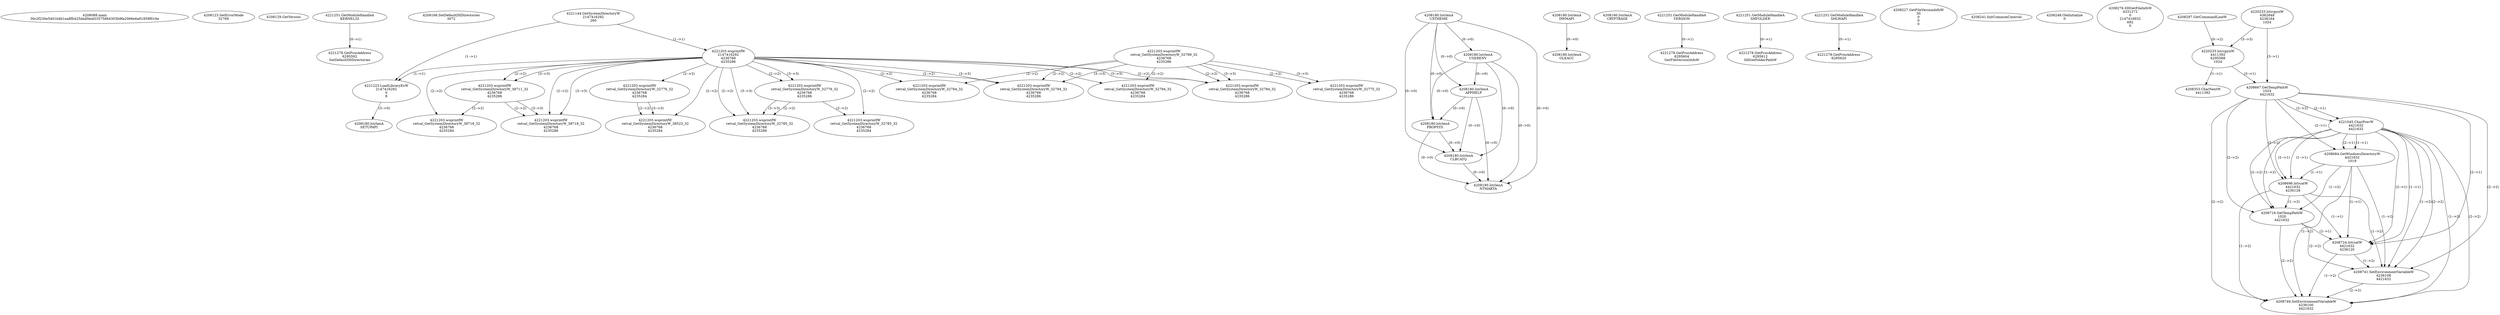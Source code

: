 // Global SCDG with merge call
digraph {
	0 [label="4208088.main
30c2f230e5401b4b1ea8fb425dadf4e453575884303b9fa2066e6a91859f016e"]
	1 [label="4208123.SetErrorMode
32769"]
	2 [label="4208129.GetVersion
"]
	3 [label="4221251.GetModuleHandleA
KERNEL32"]
	4 [label="4221278.GetProcAddress
6295592
SetDefaultDllDirectories"]
	3 -> 4 [label="(0-->1)"]
	5 [label="4208166.SetDefaultDllDirectories
3072"]
	6 [label="4221144.GetSystemDirectoryW
2147416292
260"]
	7 [label="4221203.wsprintfW
2147416292
4236768
4235286"]
	6 -> 7 [label="(1-->1)"]
	8 [label="4221223.LoadLibraryExW
2147416292
0
8"]
	6 -> 8 [label="(1-->1)"]
	7 -> 8 [label="(1-->1)"]
	9 [label="4208180.lstrlenA
UXTHEME"]
	10 [label="4208180.lstrlenA
USERENV"]
	9 -> 10 [label="(0-->0)"]
	11 [label="4208180.lstrlenA
SETUPAPI"]
	8 -> 11 [label="(3-->0)"]
	12 [label="4208180.lstrlenA
APPHELP"]
	9 -> 12 [label="(0-->0)"]
	10 -> 12 [label="(0-->0)"]
	13 [label="4208180.lstrlenA
PROPSYS"]
	9 -> 13 [label="(0-->0)"]
	10 -> 13 [label="(0-->0)"]
	12 -> 13 [label="(0-->0)"]
	14 [label="4208180.lstrlenA
DWMAPI"]
	15 [label="4221203.wsprintfW
retval_GetSystemDirectoryW_38711_32
4236768
4235286"]
	7 -> 15 [label="(2-->2)"]
	7 -> 15 [label="(3-->3)"]
	16 [label="4208180.lstrlenA
CRYPTBASE"]
	17 [label="4221203.wsprintfW
retval_GetSystemDirectoryW_38718_32
4236768
4235284"]
	7 -> 17 [label="(2-->2)"]
	15 -> 17 [label="(2-->2)"]
	18 [label="4208180.lstrlenA
OLEACC"]
	14 -> 18 [label="(0-->0)"]
	19 [label="4208180.lstrlenA
CLBCATQ"]
	9 -> 19 [label="(0-->0)"]
	10 -> 19 [label="(0-->0)"]
	12 -> 19 [label="(0-->0)"]
	13 -> 19 [label="(0-->0)"]
	20 [label="4208180.lstrlenA
NTMARTA"]
	9 -> 20 [label="(0-->0)"]
	10 -> 20 [label="(0-->0)"]
	12 -> 20 [label="(0-->0)"]
	13 -> 20 [label="(0-->0)"]
	19 -> 20 [label="(0-->0)"]
	21 [label="4221251.GetModuleHandleA
VERSION"]
	22 [label="4221278.GetProcAddress
6295604
GetFileVersionInfoW"]
	21 -> 22 [label="(0-->1)"]
	23 [label="4221251.GetModuleHandleA
SHFOLDER"]
	24 [label="4221278.GetProcAddress
6295612
SHGetFolderPathW"]
	23 -> 24 [label="(0-->1)"]
	25 [label="4221251.GetModuleHandleA
SHLWAPI"]
	26 [label="4221278.GetProcAddress
6295620
"]
	25 -> 26 [label="(0-->1)"]
	27 [label="4208227.GetFileVersionInfoW
30
0
0
0"]
	28 [label="4208241.InitCommonControls
"]
	29 [label="4208248.OleInitialize
0"]
	30 [label="4208276.SHGetFileInfoW
4331272
0
2147416932
692
0"]
	31 [label="4220233.lstrcpynW
4362848
4236164
1024"]
	32 [label="4208297.GetCommandLineW
"]
	33 [label="4220233.lstrcpynW
4411392
6295588
1024"]
	32 -> 33 [label="(0-->2)"]
	31 -> 33 [label="(3-->3)"]
	34 [label="4208353.CharNextW
4411392"]
	33 -> 34 [label="(1-->1)"]
	35 [label="4208667.GetTempPathW
1024
4421632"]
	31 -> 35 [label="(3-->1)"]
	33 -> 35 [label="(3-->1)"]
	36 [label="4221203.wsprintfW
retval_GetSystemDirectoryW_38718_32
4236768
4235286"]
	7 -> 36 [label="(2-->2)"]
	15 -> 36 [label="(2-->2)"]
	7 -> 36 [label="(3-->3)"]
	15 -> 36 [label="(3-->3)"]
	37 [label="4221045.CharPrevW
4421632
4421632"]
	35 -> 37 [label="(2-->1)"]
	35 -> 37 [label="(2-->2)"]
	38 [label="4221203.wsprintfW
retval_GetSystemDirectoryW_32776_32
4236768
4235284"]
	7 -> 38 [label="(2-->2)"]
	39 [label="4221203.wsprintfW
retval_GetSystemDirectoryW_38523_32
4236768
4235284"]
	7 -> 39 [label="(2-->2)"]
	38 -> 39 [label="(2-->2)"]
	38 -> 39 [label="(3-->3)"]
	40 [label="4208684.GetWindowsDirectoryW
4421632
1019"]
	35 -> 40 [label="(2-->1)"]
	37 -> 40 [label="(1-->1)"]
	37 -> 40 [label="(2-->1)"]
	41 [label="4208696.lstrcatW
4421632
4236128"]
	35 -> 41 [label="(2-->1)"]
	37 -> 41 [label="(1-->1)"]
	37 -> 41 [label="(2-->1)"]
	40 -> 41 [label="(1-->1)"]
	42 [label="4208716.GetTempPathW
1020
4421632"]
	35 -> 42 [label="(2-->2)"]
	37 -> 42 [label="(1-->2)"]
	37 -> 42 [label="(2-->2)"]
	40 -> 42 [label="(1-->2)"]
	41 -> 42 [label="(1-->2)"]
	43 [label="4208724.lstrcatW
4421632
4236120"]
	35 -> 43 [label="(2-->1)"]
	37 -> 43 [label="(1-->1)"]
	37 -> 43 [label="(2-->1)"]
	40 -> 43 [label="(1-->1)"]
	41 -> 43 [label="(1-->1)"]
	42 -> 43 [label="(2-->1)"]
	44 [label="4208741.SetEnvironmentVariableW
4236108
4421632"]
	35 -> 44 [label="(2-->2)"]
	37 -> 44 [label="(1-->2)"]
	37 -> 44 [label="(2-->2)"]
	40 -> 44 [label="(1-->2)"]
	41 -> 44 [label="(1-->2)"]
	42 -> 44 [label="(2-->2)"]
	43 -> 44 [label="(1-->2)"]
	45 [label="4208749.SetEnvironmentVariableW
4236100
4421632"]
	35 -> 45 [label="(2-->2)"]
	37 -> 45 [label="(1-->2)"]
	37 -> 45 [label="(2-->2)"]
	40 -> 45 [label="(1-->2)"]
	41 -> 45 [label="(1-->2)"]
	42 -> 45 [label="(2-->2)"]
	43 -> 45 [label="(1-->2)"]
	44 -> 45 [label="(2-->2)"]
	46 [label="4221203.wsprintfW
retval_GetSystemDirectoryW_32769_32
4236768
4235286"]
	47 [label="4221203.wsprintfW
retval_GetSystemDirectoryW_32775_32
4236768
4235286"]
	46 -> 47 [label="(2-->2)"]
	46 -> 47 [label="(3-->3)"]
	48 [label="4221203.wsprintfW
retval_GetSystemDirectoryW_32784_32
4236768
4235286"]
	7 -> 48 [label="(2-->2)"]
	46 -> 48 [label="(2-->2)"]
	7 -> 48 [label="(3-->3)"]
	46 -> 48 [label="(3-->3)"]
	49 [label="4221203.wsprintfW
retval_GetSystemDirectoryW_32776_32
4236768
4235286"]
	7 -> 49 [label="(2-->2)"]
	7 -> 49 [label="(3-->3)"]
	50 [label="4221203.wsprintfW
retval_GetSystemDirectoryW_32785_32
4236768
4235286"]
	7 -> 50 [label="(2-->2)"]
	49 -> 50 [label="(2-->2)"]
	7 -> 50 [label="(3-->3)"]
	49 -> 50 [label="(3-->3)"]
	51 [label="4221203.wsprintfW
retval_GetSystemDirectoryW_32784_32
4236768
4235284"]
	7 -> 51 [label="(2-->2)"]
	46 -> 51 [label="(2-->2)"]
	52 [label="4221203.wsprintfW
retval_GetSystemDirectoryW_32785_32
4236768
4235284"]
	7 -> 52 [label="(2-->2)"]
	49 -> 52 [label="(2-->2)"]
	53 [label="4221203.wsprintfW
retval_GetSystemDirectoryW_32794_32
4236768
4235286"]
	7 -> 53 [label="(2-->2)"]
	46 -> 53 [label="(2-->2)"]
	7 -> 53 [label="(3-->3)"]
	46 -> 53 [label="(3-->3)"]
	54 [label="4221203.wsprintfW
retval_GetSystemDirectoryW_32794_32
4236768
4235284"]
	7 -> 54 [label="(2-->2)"]
	46 -> 54 [label="(2-->2)"]
}

